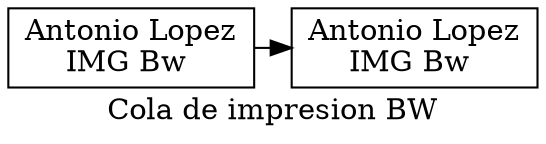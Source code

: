 digraph G{
label="Cola de impresion BW";
node[shape=box];
n1175962212[label="Antonio Lopez
IMG Bw "];
n918221580[label="Antonio Lopez
IMG Bw "];

{rank=same;
n918221580->n1175962212;

}
}